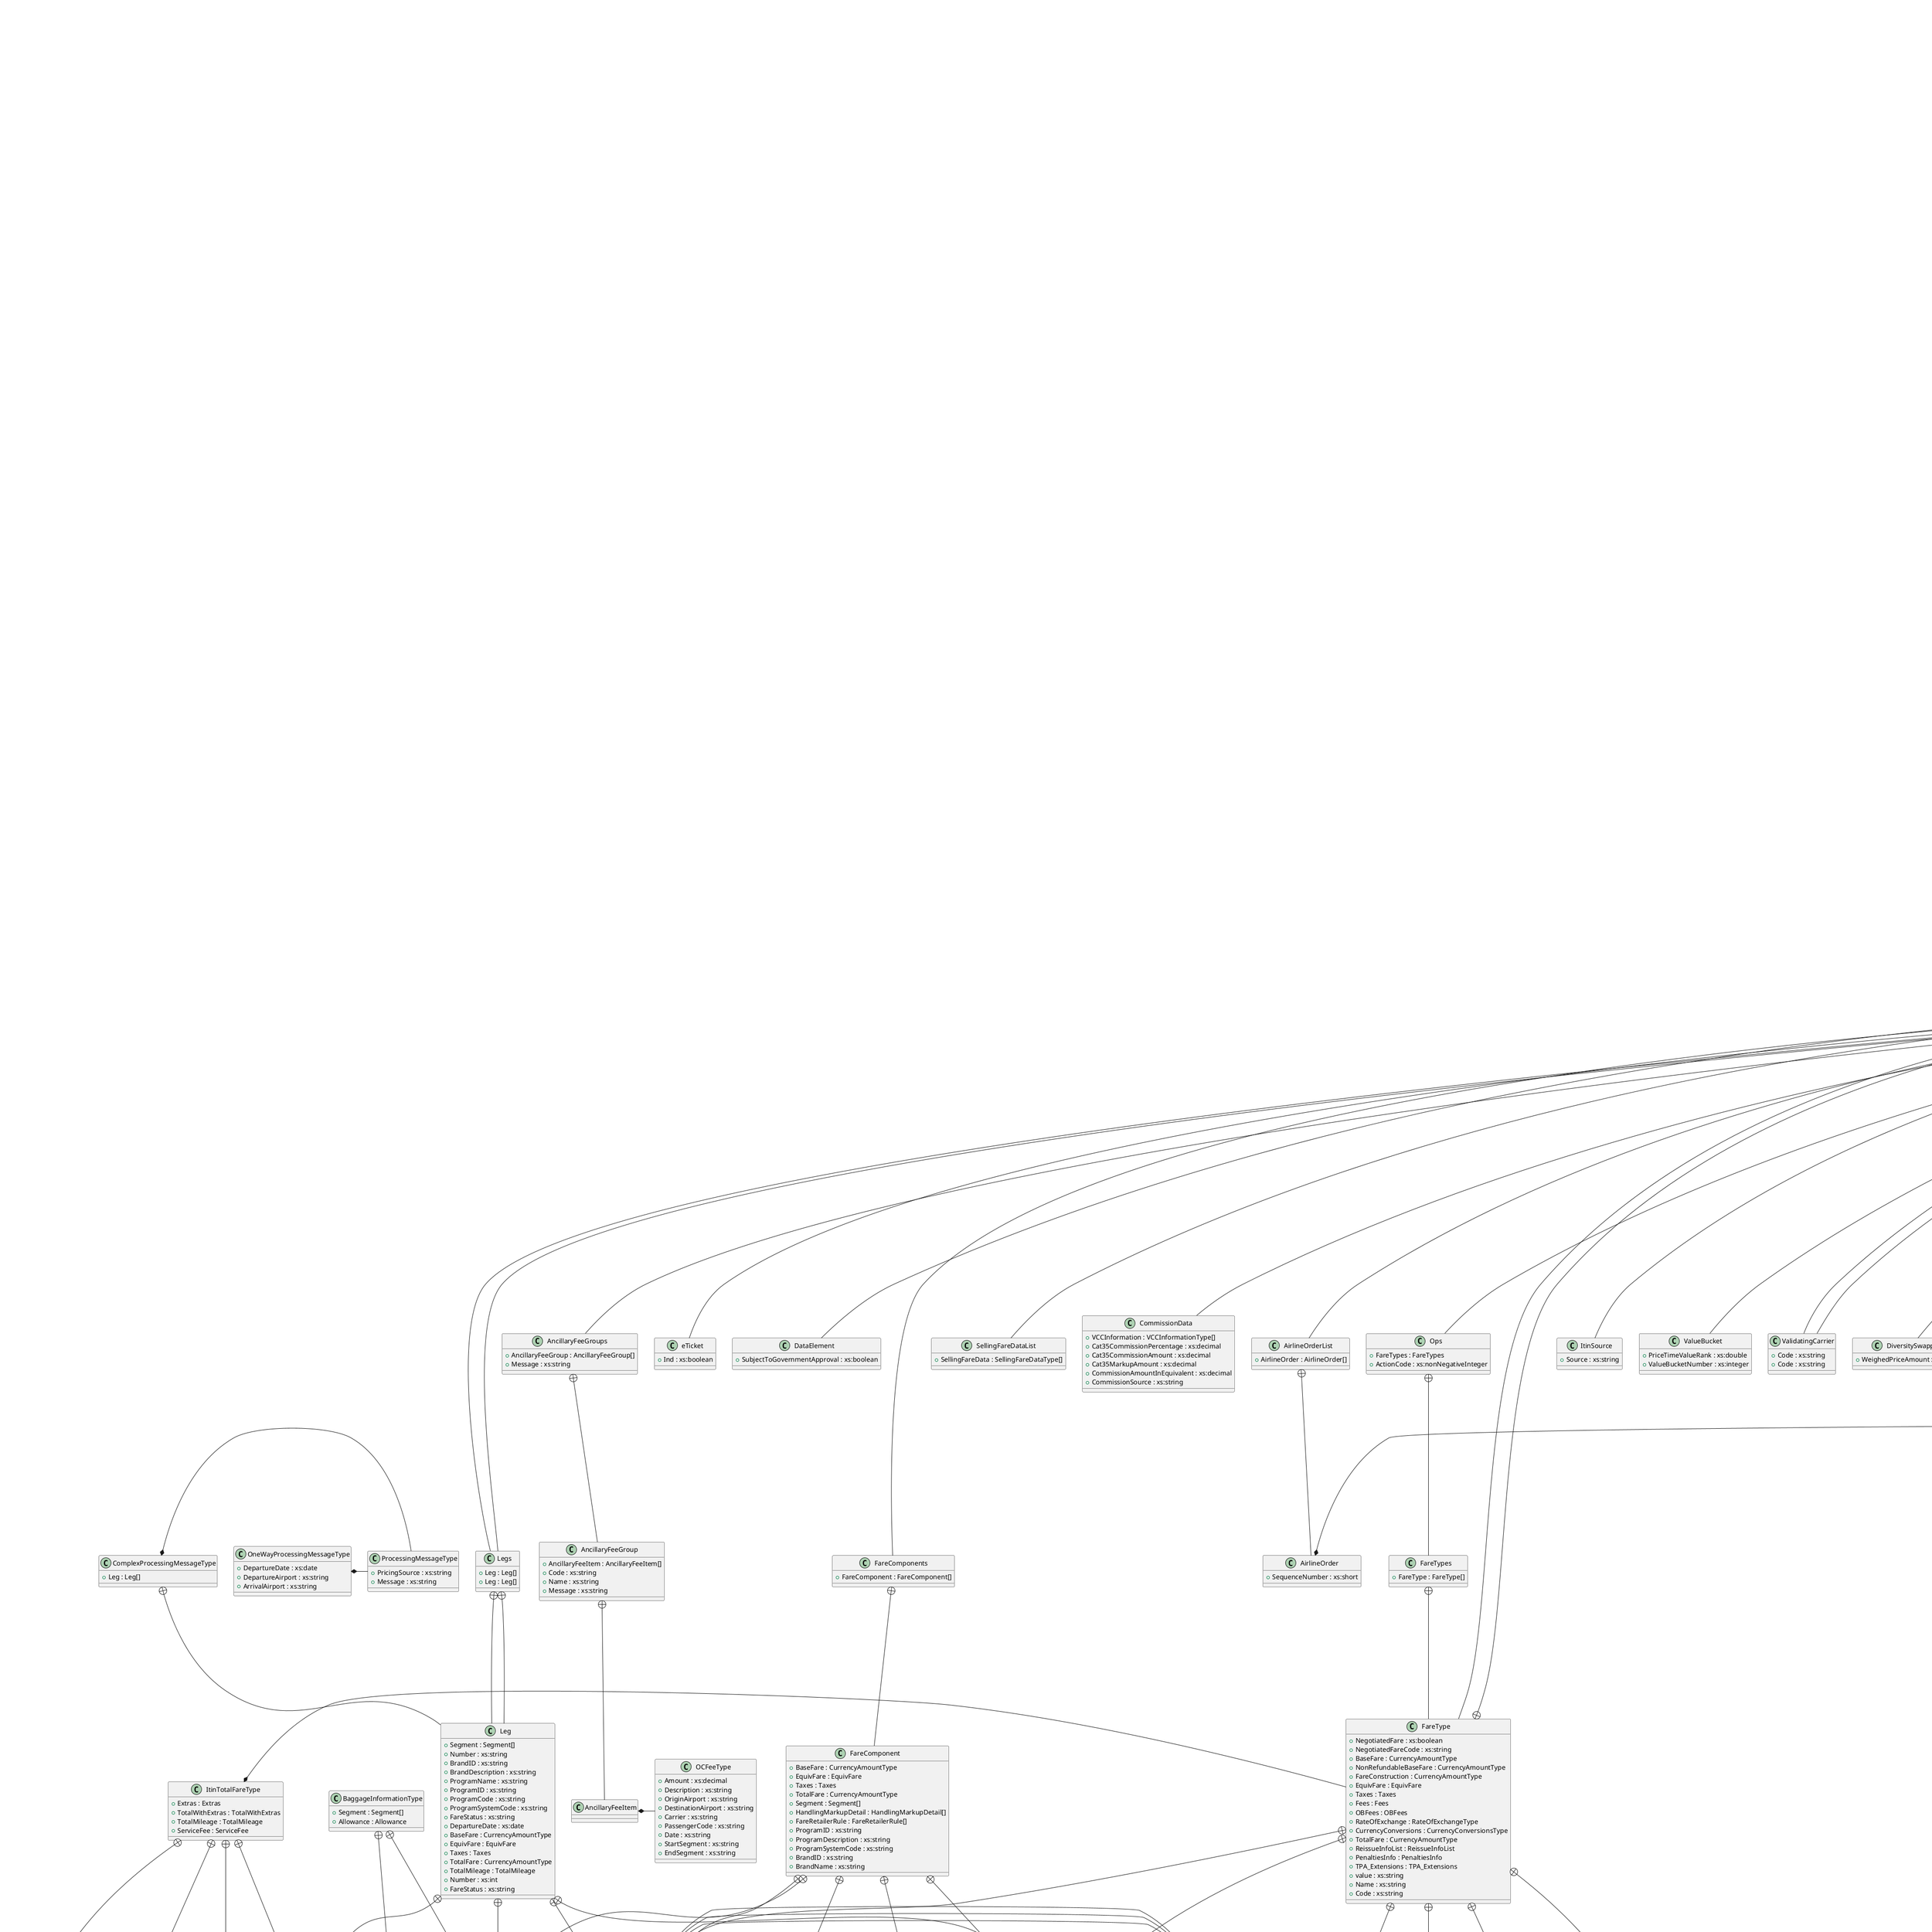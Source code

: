 @startuml

enum ActionCodeType {
    OK = OK
    Waitlist = Waitlist
    Other = Other
}
class AirFeeType {
    +CurrencyCode : xs:string
    +DecimalPlaces : xs:nonNegativeInteger
    +Amount : xs:decimal
    +value : xs:string
    +FeeCode : xs:string
}
class AirItineraryPricingInfoType {
    +PricingSource : xs:string
    +PricingSubSource : xs:string
    +PseudoCityCode : xs:string
    +BrandID : xs:string
    +FareReturned : xs:boolean
    +FareStatus : xs:string
    +CachedItin : xs:boolean
    +CachePartition : xs:string
    +CachePartitionPriority : xs:nonNegativeInteger
    +CacheVersion : xs:string
    +TimeToLive : xs:integer
    +AlternateCityOption : xs:boolean
    +PreviousExchangeDate : xs:date
    +ReissueExchange : xs:int
    +AdvancedPurchaseDate : xs:date
    +PurchaseByDate : xs:date
    +ItinTotalFare : ItinTotalFareType
    +PTC_FareBreakdowns : PTC_FareBreakdowns
    +FareInfos : FareInfos
    +TPA_Extensions : TPA_Extensions
    +LastTicketDate : xs:string xs:time
    +PrivateFareType : xs:string
    +SpanishFamilyDiscountIndicator : xs:string
    +FlexibleFareID : xs:positiveInteger
}
AirItineraryPricingInfoType +-- PTC_FareBreakdowns
class PTC_FareBreakdowns {
    +PTC_FareBreakdown : PTCFareBreakdownType[]
}
AirItineraryPricingInfoType +-- FareInfos
class FareInfos {
    +FareInfo : FareInfo[]
}
FareInfos +-- FareInfo
class FareInfo {
    +NegotiatedFare : xs:boolean
    +NegotiatedFareCode : xs:string
    +DepartureDate : xs:string
    +FareReference : xs:string
    +RuleInfo : RuleInfoType
    +MarketingAirline : CompanyNameType[]
    +DepartureAirport : ResponseLocationType
    +ArrivalAirport : ResponseLocationType
    +TPA_Extensions : TPA_Extensions
}
FareInfo +-- TPA_Extensions
class TPA_Extensions {
    +SeatsRemaining : SeatsRemaining
    +Cabin : Cabin
    +FareNote : FareNote[]
    +Meal : Meal
    +Rule : Rule[]
}
TPA_Extensions +-- SeatsRemaining
class SeatsRemaining {
    +Number : xs:int
    +BelowMin : xs:boolean
}
TPA_Extensions +-- Cabin
class Cabin {
    +Cabin : xs:string
}
TPA_Extensions +-- FareNote
class FareNote {
    +FareTypeName : xs:string
    +PriorityLevel : xs:int
    +ContentID : xs:string
}
TPA_Extensions +-- Meal
class Meal {
    +Code : xs:string
}
TPA_Extensions +-- Rule
class Rule {
    +Type : xs:string
    +ID : xs:int
}
AirItineraryPricingInfoType +-- TPA_Extensions
class TPA_Extensions {
    +DivideInParty : DivideInParty
    +PromoOffer : PromoOffer
    +FareNote : FareNote[]
    +PromoRedemption : PromoRedemption
    +Rule : Rule[]
    +MultipleTravelerGroups : MultipleTravelerGroups
    +AncillaryFeeGroups : AncillaryFeeGroups
    +Legs : Legs
    +UnflownPrice : UnflownPriceType
    +ValidatingCarrier : ValidatingCarrierInfoType[]
}
TPA_Extensions +-- DivideInParty
class DivideInParty {
    +Indicator : xs:boolean
}
TPA_Extensions +-- PromoOffer
class PromoOffer {
    +PromoID : xs:string
    +CorpID : xs:string
    +ContentID : xs:string
}
TPA_Extensions +-- FareNote
class FareNote {
    +FareTypeName : xs:string
    +PriorityLevel : xs:int
    +ContentID : xs:string
}
TPA_Extensions +-- PromoRedemption
class PromoRedemption {
    +PromoID : xs:string
    +Eligible : xs:boolean
    +ContentID : xs:string
}
TPA_Extensions +-- Rule
class Rule {
    +Type : xs:string
    +ID : xs:int
}
TPA_Extensions +-- MultipleTravelerGroups
class MultipleTravelerGroups {
    +GroupNumber : xs:integer
    +PrimaryGroup : xs:boolean
}
TPA_Extensions +-- AncillaryFeeGroups
class AncillaryFeeGroups {
    +AncillaryFeeGroup : AncillaryFeeGroup[]
    +Message : xs:string
}
AncillaryFeeGroups +-- AncillaryFeeGroup
class AncillaryFeeGroup {
    +AncillaryFeeItem : AncillaryFeeItem[]
    +Code : xs:string
    +Name : xs:string
    +Message : xs:string
}
AncillaryFeeGroup +-- AncillaryFeeItem
class AncillaryFeeItem {
}
AncillaryFeeItem *- OCFeeType
TPA_Extensions +-- Legs
class Legs {
    +Leg : Leg[]
}
Legs +-- Leg
class Leg {
    +Segment : Segment[]
    +Number : xs:string
    +BrandID : xs:string
    +BrandDescription : xs:string
    +ProgramName : xs:string
    +ProgramID : xs:string
    +ProgramCode : xs:string
    +ProgramSystemCode : xs:string
    +FareStatus : xs:string
}
Leg +-- Segment
class Segment {
    +Number : xs:int
    +ProgramID : xs:string
    +ProgramDescription : xs:string
    +ProgramSystemCode : xs:string
    +BrandID : xs:string
    +BrandName : xs:string
    +FareStatus : xs:string
}
class AirItineraryType {
    +OriginDestinationOptions : OriginDestinationOptions
    +DirectionInd : AirTripType
    +DepartureDate : xs:date
}
AirItineraryType +-- OriginDestinationOptions
class OriginDestinationOptions {
    +OriginDestinationOption : OriginDestinationOptionType[]
}
class AirTaxType {
    +ReissueTaxType : xs:string
    +ReissueRestrictionApplies : xs:boolean
    +ReissueTaxRefundable : xs:boolean
    +ApplyToReissue : xs:boolean
    +ReissueMaxAmount : xs:double
    +ReissueCurrency : xs:string
    +PublishedAmount : xs:double
    +PublishedCurrency : xs:string
    +value : xs:string
    +TaxCode : xs:string
    +CurrencyCode : xs:string
    +DecimalPlaces : xs:nonNegativeInteger
    +Amount : xs:decimal
    +CarrierCode : xs:string
    +MinAmount : xs:double
    +MaxAmount : xs:double
    +MinMaxCurrency : xs:string
    +RateUsed : xs:double
    +StationCode : xs:string
}
class AirlineLowestFaresType {
    +Airline : CompanyNameType
    +NoStops : xs:integer
    +LowestFare : CurrencyAmountType
    +ItineraryCount : xs:string
}
class AirportInformationType {
    +TerminalID : xs:string
}
AirportInformationType *- ResponseLocationType
class AlternateDateLowestFaresType {
    +DepartureDateTime : xs:string
    +ReturnlDateTime : xs:string
    +LowestFare : CurrencyAmountType
}
class AlternateLocationLowestFaresType {
    +OriginLocation : ResponseLocationType
    +DestinationLocation : ResponseLocationType
    +LowestFare : CurrencyAmountType
}
class BaggageInformationListType {
    +BaggageInformation : BaggageInformationType[]
}
class BaggageInformationType {
    +Segment : Segment[]
    +Allowance : Allowance
}
BaggageInformationType +-- Segment
class Segment {
    +Id : xs:int
}
BaggageInformationType +-- Allowance
class Allowance {
    +Pieces : xs:int
    +Weight : xs:short
    +Unit : xs:string
}
class BookFlightSegmentType {
    +DepartureAirport : AirportInformationType
    +ArrivalAirport : AirportInformationType
    +OperatingAirline : OperatingAirlineType
    +Equipment : EquipmentType[]
    +MarketingAirline : CompanyNameType
    +DisclosureAirline : CompanyNameType
    +MarriageGrp : xs:string
    +StopAirports : StopAirports
    +DepartureTimeZone : DepartureTimeZone
    +ArrivalTimeZone : ArrivalTimeZone
    +OnTimePerformance : OnTimePerformance
    +TPA_Extensions : TPA_Extensions
    +DepartureDateTime : xs:string
    +ArrivalDateTime : xs:string
    +StopQuantity : xs:nonNegativeInteger
    +RPH : xs:string
    +InfoSource : xs:string
    +FlightNumber : xs:string
    +TourOperatorFlightID : xs:string
    +ResBookDesigCode : xs:string
    +ActionCode : ActionCodeType
    +NumberInParty : xs:positiveInteger
    +ElapsedTime : xs:short
}
BookFlightSegmentType +-- StopAirports
class StopAirports {
    +StopAirport : StopAirport[]
}
StopAirports +-- StopAirport
class StopAirport {
    +ArrivalDateTime : xs:string
    +DepartureDateTime : xs:string
    +ElapsedTime : xs:int
    +Duration : xs:int
    +GMTOffset : xs:float
    +Equipment : xs:string
}
StopAirport *- ResponseLocationType
BookFlightSegmentType +-- DepartureTimeZone
class DepartureTimeZone {
    +GMTOffset : xs:float
}
BookFlightSegmentType +-- ArrivalTimeZone
class ArrivalTimeZone {
    +GMTOffset : xs:float
}
BookFlightSegmentType +-- OnTimePerformance
class OnTimePerformance {
    +Level : xs:string
    +Percentage : xs:string
}
BookFlightSegmentType +-- TPA_Extensions
class TPA_Extensions {
    +eTicket : eTicket
    +DataElement : DataElement
    +Message : Message
}
TPA_Extensions +-- eTicket
class eTicket {
    +Ind : xs:boolean
}
TPA_Extensions +-- DataElement
class DataElement {
    +SubjectToGovernmentApproval : xs:boolean
}
TPA_Extensions +-- Message
class Message {
    +Type : xs:string
    +Text : xs:string
}
class ComplexProcessingMessageType {
    +Leg : Leg[]
}
ComplexProcessingMessageType *- ProcessingMessageType
ComplexProcessingMessageType +-- Leg
class Leg {
    +DepartureDate : xs:date
}
class CouponOfferType {
    +promo_id : xs:string
    +corp_id : xs:string
    +headline : xs:string
    +discount_pctg : xs:string
}
class CurrencyAmountType {
    +CurrencyCode : xs:string
    +DecimalPlaces : xs:nonNegativeInteger
    +Amount : xs:decimal
}
class CurrencyConversionsType {
    +Conversion : Conversion
}
CurrencyConversionsType +-- Conversion
class Conversion {
    +From : xs:string
    +To : xs:string
    +RateOfExchange : xs:double
}
class ErrorType {
    +Type : xs:string
    +ShortText : xs:string
    +Code : xs:string
    +DocURL : xs:anyURI
    +Status : xs:string
    +Tag : xs:string
    +RecordID : xs:string
    +MessageClass : MessageClassType
    +NodeList : xs:string
}
ErrorType *- FreeTextType
class ErrorsType {
    +Error : ErrorType[]
}
class FareCalcLineType {
    +Info : xs:string
}
class FareComponentBreakdownType {
    +FareComponentReferenceID : xs:unsignedShort
    +FareComponentCommission : xs:decimal
    +RuleID : xs:unsignedLong
    +ProgramID : xs:unsignedLong
    +ContractID : xs:unsignedLong
}
class FareComponentTaxesType {
    +FlightSegment : FlightSegment[]
    +Tax : AirTaxType[]
}
FareComponentTaxesType +-- FlightSegment
class FlightSegment {
    +DepartureAirportCode : xs:string
    +ArrivalAirportCode : xs:string
}
class FareGroupType {
    +FareTypeName : xs:string
}
class FareInfoType {
    +NegotiatedFare : xs:boolean
    +NegotiatedFareCode : xs:string
    +DepartureDate : xs:string
    +FareReference : xs:string
    +RuleInfo : RuleInfoType
    +MarketingAirline : CompanyNameType[]
    +DepartureAirport : ResponseLocationType
    +ArrivalAirport : ResponseLocationType
}
class FareMessagesType {
    +Message : Message
}
FareMessagesType +-- Message
class Message {
    +AirlineCode : xs:string
    +Type : xs:string
    +FailCode : xs:short
    +Info : xs:string
}
class FareType {
    +NegotiatedFare : xs:boolean
    +NegotiatedFareCode : xs:string
    +BaseFare : CurrencyAmountType
    +NonRefundableBaseFare : CurrencyAmountType
    +FareConstruction : CurrencyAmountType
    +EquivFare : EquivFare
    +Taxes : Taxes
    +Fees : Fees
    +OBFees : OBFees
    +RateOfExchange : RateOfExchangeType
    +CurrencyConversions : CurrencyConversionsType
    +TotalFare : CurrencyAmountType
    +ReissueInfoList : ReissueInfoList
    +PenaltiesInfo : PenaltiesInfo
    +TPA_Extensions : TPA_Extensions
}
FareType +-- EquivFare
class EquivFare {
    +EffectivePriceDeviation : xs:decimal
}
EquivFare *- CurrencyAmountType
FareType +-- Taxes
class Taxes {
    +FareComponentsTaxes : FareComponentsTaxes
    +LegsTaxes : LegsTaxes
    +Tax : AirTaxType[]
    +TotalTax : CurrencyAmountType
}
Taxes +-- FareComponentsTaxes
class FareComponentsTaxes {
    +FareComponentTaxes : FareComponentTaxesType[]
}
Taxes +-- LegsTaxes
class LegsTaxes {
    +LegTaxes : LegTaxes[]
}
LegsTaxes +-- LegTaxes
class LegTaxes {
    +Tax : AirTaxType[]
    +Number : xs:int
}
FareType +-- Fees
class Fees {
    +Fee : AirFeeType[]
}
FareType +-- OBFees
class OBFees {
    +OBFee : OBFeeType[]
    +TTypeAmount : xs:decimal
}
FareType +-- ReissueInfoList
class ReissueInfoList {
    +ReissueInfo : ReissueInfoType[]
}
FareType +-- PenaltiesInfo
class PenaltiesInfo {
    +Penalty : Penalty[]
}
PenaltiesInfo +-- Penalty
class Penalty {
    +Cat16TextOnly : Cat16TextOnly[]
    +Type : xs:string
    +Applicability : xs:string
    +Refundable : xs:boolean
    +Changeable : xs:boolean
    +ConditionsApply : xs:boolean
    +CurrencyCode : xs:string
    +DecimalPlaces : xs:nonNegativeInteger
    +Amount : xs:decimal
    +Cat16Info : xs:boolean
}
Penalty +-- Cat16TextOnly
class Cat16TextOnly {
    +FareBasisCode : xs:string
    +FareComponentID : xs:integer
}
FareType +-- TPA_Extensions
class TPA_Extensions {
    +Surcharges : SurchargesType[]
    +Legs : Legs
    +FareComponents : FareComponents
    +Messages : FareMessagesType
    +BaggageInformationList : BaggageInformationListType
    +SellingFareDataList : SellingFareDataList
    +CommissionData : CommissionData
}
TPA_Extensions +-- Legs
class Legs {
    +Leg : Leg[]
}
Legs +-- Leg
class Leg {
    +BaseFare : CurrencyAmountType
    +EquivFare : EquivFare
    +Taxes : Taxes
    +TotalFare : CurrencyAmountType
    +TotalMileage : TotalMileage
    +Number : xs:int
    +FareStatus : xs:string
}
Leg +-- EquivFare
class EquivFare {
    +EffectivePriceDeviation : xs:decimal
}
EquivFare *- CurrencyAmountType
Leg +-- Taxes
class Taxes {
    +Tax : AirTaxType
}
Leg +-- TotalMileage
class TotalMileage {
    +Amount : xs:string
}
TPA_Extensions +-- FareComponents
class FareComponents {
    +FareComponent : FareComponent[]
}
FareComponents +-- FareComponent
class FareComponent {
    +BaseFare : CurrencyAmountType
    +EquivFare : EquivFare
    +Taxes : Taxes
    +TotalFare : CurrencyAmountType
    +Segment : Segment[]
    +HandlingMarkupDetail : HandlingMarkupDetail[]
    +FareRetailerRule : FareRetailerRule[]
    +ProgramID : xs:string
    +ProgramDescription : xs:string
    +ProgramSystemCode : xs:string
    +BrandID : xs:string
    +BrandName : xs:string
}
FareComponent +-- EquivFare
class EquivFare {
    +EffectivePriceDeviation : xs:decimal
}
EquivFare *- CurrencyAmountType
FareComponent +-- Taxes
class Taxes {
    +Tax : AirTaxType
}
FareComponent +-- Segment
class Segment {
    +LegIndex : xs:int
    +FlightIndex : xs:int
}
FareComponent +-- HandlingMarkupDetail
class HandlingMarkupDetail {
    +MarkupHandlingFeeAppID : xs:string
    +MarkupTypeCode : xs:string
    +FareAmountAfterMarkup : xs:decimal
    +MarkupAmount : xs:decimal
    +AmountCurrency : xs:string
    +MarkupRuleSourcePCC : xs:string
    +MarkupRuleItemNumber : xs:unsignedLong
}
FareComponent +-- FareRetailerRule
class FareRetailerRule {
    +TransactionType : xs:string
    +Code : xs:string
}
TPA_Extensions +-- SellingFareDataList
class SellingFareDataList {
    +SellingFareData : SellingFareDataType[]
}
TPA_Extensions +-- CommissionData
class CommissionData {
    +VCCInformation : VCCInformationType[]
    +Cat35CommissionPercentage : xs:decimal
    +Cat35CommissionAmount : xs:decimal
    +Cat35MarkupAmount : xs:decimal
    +CommissionAmountInEquivalent : xs:decimal
    +CommissionSource : xs:string
}
class FreeTextType {
    +Language : xs:language
    +value : xs:string
}
class HandlingMarkupSummaryType {
    +TypeCode : xs:string
    +Description : xs:string
    +MonetaryAmountValue : xs:decimal
}
class ItinTotalFareType {
    +Extras : Extras
    +TotalWithExtras : TotalWithExtras
    +TotalMileage : TotalMileage
    +ServiceFee : ServiceFee
}
ItinTotalFareType *- FareType
ItinTotalFareType +-- Extras
class Extras {
    +Amount : xs:string
}
ItinTotalFareType +-- TotalWithExtras
class TotalWithExtras {
    +Amount : xs:string
}
ItinTotalFareType +-- TotalMileage
class TotalMileage {
    +Amount : xs:string
}
ItinTotalFareType +-- ServiceFee
class ServiceFee {
    +Amount : xs:decimal
    +TaxAmount : xs:decimal
}
enum MessageClassType {
    E = E
    W = W
    D = D
    I = I
}
class OBFeeType {
    +CurrencyCode : xs:string
    +DecimalPlaces : xs:nonNegativeInteger
    +Amount : xs:decimal
    +Type : xs:string
    +Description : xs:string
}
class OCFeeType {
    +Amount : xs:decimal
    +Description : xs:string
    +OriginAirport : xs:string
    +DestinationAirport : xs:string
    +Carrier : xs:string
    +PassengerCode : xs:string
    +Date : xs:string
    +StartSegment : xs:string
    +EndSegment : xs:string
}
class OTA_AirLowFareSearchRS {
    +Errors : ErrorsType
    +Success : SuccessType
    +Warnings : WarningsType
    +PricedItineraries : PricedItineraries
    +OneWayItineraries : OneWayItineraries
    +DepartedItineraries : DepartedItineraries
    +SoldOutItineraries : SoldOutItineraries
    +AvailableItineraries : AvailableItineraries
    +TPA_Extensions : TPA_Extensions
    +PrimaryLangID : xs:language
    +AltLangID : xs:language
    +EchoToken : xs:string
    +TimeStamp : xs:string
    +Target : xs:NMTOKEN
    +Version : xs:string
    +TransactionIdentifier : xs:string
    +SequenceNmbr : xs:boolean xs:positiveInteger
    +TransactionStatusCode : xs:NMTOKEN
    +PricedItinCount : xs:short
    +BrandedOneWayItinCount : xs:short
    +SimpleOneWayItinCount : xs:short
    +DepartedItinCount : xs:short
    +SoldOutItinCount : xs:short
    +AvailableItinCount : xs:short
}
OTA_AirLowFareSearchRS +-- PricedItineraries
class PricedItineraries {
    +TPA_Extensions : TPA_Extensions
    +PricedItinerary : PricedItineraryType[]
}
PricedItineraries +-- TPA_Extensions
class TPA_Extensions {
    +ProcessingMessage : ComplexProcessingMessageType[]
}
OTA_AirLowFareSearchRS +-- OneWayItineraries
class OneWayItineraries {
    +BrandedOneWayItineraries : BrandedOneWayItineraries[]
    +SimpleOneWayItineraries : SimpleOneWayItineraries[]
}
OneWayItineraries +-- BrandedOneWayItineraries
class BrandedOneWayItineraries {
    +TPA_Extensions : TPA_Extensions
    +PricedItinerary : PricedItineraryType[]
    +RPH : xs:string
}
BrandedOneWayItineraries +-- TPA_Extensions
class TPA_Extensions {
    +ProcessingMessage : OneWayProcessingMessageType[]
}
OneWayItineraries +-- SimpleOneWayItineraries
class SimpleOneWayItineraries {
    +TPA_Extensions : TPA_Extensions
    +PricedItinerary : PricedItineraryType[]
    +RPH : xs:string
}
SimpleOneWayItineraries +-- TPA_Extensions
class TPA_Extensions {
    +ProcessingMessage : OneWayProcessingMessageType[]
}
OTA_AirLowFareSearchRS +-- DepartedItineraries
class DepartedItineraries {
    +PricedItineraries : PricedItineraries
    +OneWayItineraries : OneWayItineraries
}
DepartedItineraries +-- PricedItineraries
class PricedItineraries {
    +TPA_Extensions : TPA_Extensions
    +PricedItinerary : PricedItineraryType[]
}
PricedItineraries +-- TPA_Extensions
class TPA_Extensions {
    +ProcessingMessage : ComplexProcessingMessageType[]
}
DepartedItineraries +-- OneWayItineraries
class OneWayItineraries {
    +BrandedOneWayItineraries : BrandedOneWayItineraries[]
    +SimpleOneWayItineraries : SimpleOneWayItineraries[]
}
OneWayItineraries +-- BrandedOneWayItineraries
class BrandedOneWayItineraries {
    +TPA_Extensions : TPA_Extensions
    +PricedItinerary : PricedItineraryType[]
    +RPH : xs:string
}
BrandedOneWayItineraries +-- TPA_Extensions
class TPA_Extensions {
    +ProcessingMessage : OneWayProcessingMessageType[]
}
OneWayItineraries +-- SimpleOneWayItineraries
class SimpleOneWayItineraries {
    +TPA_Extensions : TPA_Extensions
    +PricedItinerary : PricedItineraryType[]
    +RPH : xs:string
}
SimpleOneWayItineraries +-- TPA_Extensions
class TPA_Extensions {
    +ProcessingMessage : OneWayProcessingMessageType[]
}
OTA_AirLowFareSearchRS +-- SoldOutItineraries
class SoldOutItineraries {
    +PricedItineraries : PricedItineraries
    +OneWayItineraries : OneWayItineraries
}
SoldOutItineraries +-- PricedItineraries
class PricedItineraries {
    +TPA_Extensions : TPA_Extensions
    +PricedItinerary : PricedItineraryType[]
}
PricedItineraries +-- TPA_Extensions
class TPA_Extensions {
    +ProcessingMessage : ComplexProcessingMessageType[]
}
SoldOutItineraries +-- OneWayItineraries
class OneWayItineraries {
    +BrandedOneWayItineraries : BrandedOneWayItineraries[]
    +SimpleOneWayItineraries : SimpleOneWayItineraries[]
}
OneWayItineraries +-- BrandedOneWayItineraries
class BrandedOneWayItineraries {
    +TPA_Extensions : TPA_Extensions
    +PricedItinerary : PricedItineraryType[]
    +RPH : xs:string
}
BrandedOneWayItineraries +-- TPA_Extensions
class TPA_Extensions {
    +ProcessingMessage : OneWayProcessingMessageType[]
}
OneWayItineraries +-- SimpleOneWayItineraries
class SimpleOneWayItineraries {
    +TPA_Extensions : TPA_Extensions
    +PricedItinerary : PricedItineraryType[]
    +RPH : xs:string
}
SimpleOneWayItineraries +-- TPA_Extensions
class TPA_Extensions {
    +ProcessingMessage : OneWayProcessingMessageType[]
}
OTA_AirLowFareSearchRS +-- AvailableItineraries
class AvailableItineraries {
    +PricedItineraries : PricedItineraries
    +OneWayItineraries : OneWayItineraries
}
AvailableItineraries +-- PricedItineraries
class PricedItineraries {
    +TPA_Extensions : TPA_Extensions
    +PricedItinerary : PricedItineraryType[]
}
PricedItineraries +-- TPA_Extensions
class TPA_Extensions {
    +ProcessingMessage : ComplexProcessingMessageType[]
}
AvailableItineraries +-- OneWayItineraries
class OneWayItineraries {
    +BrandedOneWayItineraries : BrandedOneWayItineraries[]
    +SimpleOneWayItineraries : SimpleOneWayItineraries[]
}
OneWayItineraries +-- BrandedOneWayItineraries
class BrandedOneWayItineraries {
    +TPA_Extensions : TPA_Extensions
    +PricedItinerary : PricedItineraryType[]
    +RPH : xs:string
}
BrandedOneWayItineraries +-- TPA_Extensions
class TPA_Extensions {
    +ProcessingMessage : OneWayProcessingMessageType[]
}
OneWayItineraries +-- SimpleOneWayItineraries
class SimpleOneWayItineraries {
    +TPA_Extensions : TPA_Extensions
    +PricedItinerary : PricedItineraryType[]
    +RPH : xs:string
}
SimpleOneWayItineraries +-- TPA_Extensions
class TPA_Extensions {
    +ProcessingMessage : OneWayProcessingMessageType[]
}
OTA_AirLowFareSearchRS +-- TPA_Extensions
class TPA_Extensions {
    +AirlineOrderList : AirlineOrderList
}
TPA_Extensions +-- AirlineOrderList
class AirlineOrderList {
    +AirlineOrder : AirlineOrder[]
}
AirlineOrderList +-- AirlineOrder
class AirlineOrder {
    +SequenceNumber : xs:short
}
AirlineOrder *- CompanyNameType
class OneWayProcessingMessageType {
    +DepartureDate : xs:date
    +DepartureAirport : xs:string
    +ArrivalAirport : xs:string
}
OneWayProcessingMessageType *- ProcessingMessageType
class OperatingAirlineType {
    +FlightNumber : xs:string
}
OperatingAirlineType *- CompanyNameType
class OriginDestinationOptionType {
    +FlightSegment : BookFlightSegmentType[]
    +ElapsedTime : xs:int
}
class PTCFareBreakdownType {
    +PassengerTypeQuantity : PassengerTypeQuantityType
    +FareBasisCodes : FareBasisCodes
    +PassengerFare : FareType
    +Endorsements : Endorsements
    +TPA_Extensions : TPA_Extensions
    +FareInfos : FareInfos
    +PricingSource : xs:string
    +PrivateFareType : xs:string
    +LastTicketDate : xs:string xs:time
    +PreviousExchangeDate : xs:date
    +ReissueExchange : xs:int
}
PTCFareBreakdownType +-- FareBasisCodes
class FareBasisCodes {
    +FareBasisCode : FareBasisCode[]
}
FareBasisCodes +-- FareBasisCode
class FareBasisCode {
    +value : xs:string
    +PrivateFareType : xs:string
    +FareComponentReferenceID : xs:unsignedShort
    +AccountCode : xs:string
    +Mileage : xs:int
    +BookingCode : xs:string
    +AvailabilityBreak : xs:boolean
    +DepartureAirportCode : xs:string
    +ArrivalAirportCode : xs:string
    +FareComponentBeginAirport : xs:string
    +FareComponentEndAirport : xs:string
    +FareComponentDirectionality : FareDirectionality
    +GovCarrier : xs:string
}
PTCFareBreakdownType +-- Endorsements
class Endorsements {
    +Endorsement : Endorsement[]
    +TPA_Extensions : xs:string
    +NonRefundableIndicator : xs:boolean
    +NonEndorsableIndicator : xs:boolean
}
Endorsements +-- Endorsement
class Endorsement {
}
Endorsement *- FreeTextType
PTCFareBreakdownType +-- TPA_Extensions
class TPA_Extensions {
    +FareCalcLine : FareCalcLineType
    +FareType : FareType
}
TPA_Extensions +-- FareType
class FareType {
    +value : xs:string
    +Name : xs:string
}
PTCFareBreakdownType +-- FareInfos
class FareInfos {
    +FareInfo : FareInfo[]
}
FareInfos +-- FareInfo
class FareInfo {
    +NegotiatedFare : xs:boolean
    +NegotiatedFareCode : xs:string
    +DepartureDate : xs:string
    +FareReference : xs:string
    +RuleInfo : RuleInfoType
    +MarketingAirline : CompanyNameType[]
    +DepartureAirport : ResponseLocationType
    +ArrivalAirport : ResponseLocationType
    +TPA_Extensions : TPA_Extensions
}
FareInfo +-- TPA_Extensions
class TPA_Extensions {
    +SeatsRemaining : SeatsRemaining
    +Cabin : Cabin
    +FareNote : FareNote[]
    +Meal : Meal
    +Rule : Rule[]
}
TPA_Extensions +-- SeatsRemaining
class SeatsRemaining {
    +Number : xs:int
    +BelowMin : xs:boolean
}
TPA_Extensions +-- Cabin
class Cabin {
    +Cabin : xs:string
}
TPA_Extensions +-- FareNote
class FareNote {
    +FareTypeName : xs:string
    +PriorityLevel : xs:int
    +ContentID : xs:string
}
TPA_Extensions +-- Meal
class Meal {
    +Code : xs:string
}
TPA_Extensions +-- Rule
class Rule {
    +Type : xs:string
    +ID : xs:int
}
enum PollingStatusType {
    received = received
    in progress = in progress
    complete = complete
    error = error
}
class PricedItinerariesType {
    +PricedItinerary : PricedItineraryType[]
}
class PricedItineraryType {
    +AirItinerary : AirItineraryType
    +AirItineraryPricingInfo : AirItineraryPricingInfo[]
    +Notes : FreeTextType[]
    +TicketingInfo : TicketingInfoRS_Type
    +TPA_Extensions : TPA_Extensions
    +isFromCustomPath : xs:boolean
    +SequenceNumber : xs:positiveInteger
    +OriginDestinationRPH : xs:string
    +CampaignID : xs:string
    +AlternateAirport : xs:boolean
    +MultipleTickets : xs:boolean
}
PricedItineraryType +-- AirItineraryPricingInfo
class AirItineraryPricingInfo {
    +Tickets : TicketsPricingType
}
AirItineraryPricingInfo *- AirItineraryPricingInfoType
PricedItineraryType +-- TPA_Extensions
class TPA_Extensions {
    +AdditionalFares : AdditionalFares[]
    +Ops : Ops
    +ItinSource : ItinSource
    +ValueBucket : ValueBucket
    +ValidatingCarrier : ValidatingCarrier
    +UnflownPrice : UnflownPriceType
    +DiversitySwapper : DiversitySwapper
    +Failed : Failed
}
TPA_Extensions +-- AdditionalFares
class AdditionalFares {
    +AirItineraryPricingInfo : AirItineraryPricingInfo
    +Notes : FreeTextType[]
    +TicketingInfo : TicketingInfoRS_Type
    +MultipleTickets : xs:boolean
}
AdditionalFares +-- AirItineraryPricingInfo
class AirItineraryPricingInfo {
    +Tickets : TicketsPricingType
}
AirItineraryPricingInfo *- AirItineraryPricingInfoType
TPA_Extensions +-- Ops
class Ops {
    +FareTypes : FareTypes
    +ActionCode : xs:nonNegativeInteger
}
Ops +-- FareTypes
class FareTypes {
    +FareType : FareType[]
}
FareTypes +-- FareType
class FareType {
    +Code : xs:string
}
TPA_Extensions +-- ItinSource
class ItinSource {
    +Source : xs:string
}
TPA_Extensions +-- ValueBucket
class ValueBucket {
    +PriceTimeValueRank : xs:double
    +ValueBucketNumber : xs:integer
}
TPA_Extensions +-- ValidatingCarrier
class ValidatingCarrier {
    +Code : xs:string
}
TPA_Extensions +-- DiversitySwapper
class DiversitySwapper {
    +WeighedPriceAmount : xs:float
}
TPA_Extensions +-- Failed
class Failed {
    +MinimumConnectTime : xs:boolean
}
class ProcessingMessageType {
    +PricingSource : xs:string
    +Message : xs:string
}
class RateOfExchangeType {
    +Value : xs:double
}
class ReissueInfoType {
    +ChangeFees : ChangeFees
    +ResidualIdicator : xs:string
    +TypeOfServiceFee : xs:string
    +TypeOfReissueTransaction : xs:string
    +ReissueResultFromTag : xs:boolean
    +FormOfRefund : xs:string
    +ReissueRequiresElectronicTicket : xs:boolean
    +ReissueDoesNotAllowElectronicTicket : xs:boolean
    +TaxRefundable : xs:boolean
}
ReissueInfoType +-- ChangeFees
class ChangeFees {
    +ChangeFee : ChangeFee
}
ChangeFees +-- ChangeFee
class ChangeFee {
    +HighestChangeFee : xs:boolean
    +CurrencyCode : xs:string
    +DecimalPlaces : xs:nonNegativeInteger
    +Amount : xs:decimal
    +ChangeFeeWaived : xs:boolean
    +ChangeFeeNotApplicable : xs:boolean
}
class ResponseLocationType {
    +value : xs:string
    +LocationCode : xs:string
    +CodeContext : xs:string
}
class RuleInfoType {
    +ResTicketingRules : ResTicketingRules
    +LengthOfStayRules : StayRestrictionsType
}
RuleInfoType +-- ResTicketingRules
class ResTicketingRules {
    +AdvResTicketing : AdvResTicketingType
}
class SellingFareDataType {
    +HandlingMarkupSummary : HandlingMarkupSummaryType[]
    +LayerTypeName : xs:string
}
class SuccessType {
    +value : xs:string
}
class SurchargesType {
    +value : xs:string
    +Ind : xs:string
    +Type : xs:string
}
class TicketPricingType {
    +OriginDestinationOptions : OriginDestinationOptions
    +AirItineraryPricingInfo : AirItineraryPricingInfoType
    +Notes : FreeTextType[]
    +TicketingInfo : TicketingInfoRS_Type
    +TPA_Extensions : TPA_Extensions
    +Number : xs:int
}
TicketPricingType +-- OriginDestinationOptions
class OriginDestinationOptions {
    +OriginDestinationOption : OriginDestinationOption[]
}
OriginDestinationOptions +-- OriginDestinationOption
class OriginDestinationOption {
    +FlightSegment : FlightSegment[]
}
OriginDestinationOption +-- FlightSegment
class FlightSegment {
    +DepartureAirport : ResponseLocationType
    +ArrivalAirport : ResponseLocationType
    +DepartureDateTime : xs:string
}
TicketPricingType +-- TPA_Extensions
class TPA_Extensions {
    +ValidatingCarrier : ValidatingCarrier
}
TPA_Extensions +-- ValidatingCarrier
class ValidatingCarrier {
    +Code : xs:string
}
enum TicketType {
    eTicket = eTicket
    Paper = Paper
}
class TicketingInfoRS_Type {
    +TicketAdvisory : FreeTextType[]
    +TPA_Extensions : xs:string
    +eTicketNumber : xs:string
    +TicketTimeLimit : xs:string
    +TicketType : TicketType
    +ValidInterline : ValidInterlineType
}
class TicketsPricingType {
    +Ticket : TicketPricingType[]
}
class UnflownPriceType {
    +CurrencyCode : xs:string
    +DecimalPlaces : xs:nonNegativeInteger
    +Amount : xs:decimal
}
class VCCInformationType {
    +FareComponentBreakdown : FareComponentBreakdownType[]
    +ValidatingCarrier : xs:string
    +CommissionAmount : xs:decimal
    +TotalAmountIncludingMarkUp : xs:decimal
    +CommissionPercent : xs:decimal
}
enum ValidInterlineType {
    Yes = Yes
    No = No
    Unknown = Unknown
}
class ValidatingCarrierInfoType {
    +Default : Default
    +Alternate : Alternate[]
    +SettlementMethod : xs:string
    +NewVcxProcess : xs:boolean
}
ValidatingCarrierInfoType +-- Default
class Default {
    +Country : Country[]
    +Code : xs:string
}
Default +-- Country
class Country {
    +Code : xs:string
}
ValidatingCarrierInfoType +-- Alternate
class Alternate {
    +Country : Country[]
    +Code : xs:string
}
Alternate +-- Country
class Country {
    +Code : xs:string
}
class WarningType {
    +ShortText : xs:string
    +Code : xs:string
    +DocURL : xs:anyURI
    +Status : xs:string
    +Tag : xs:string
    +RecordID : xs:string
    +MessageClass : MessageClassType
    +Type : xs:string
}
WarningType *- FreeTextType
class WarningsType {
    +Warning : WarningType[]
}

@enduml
